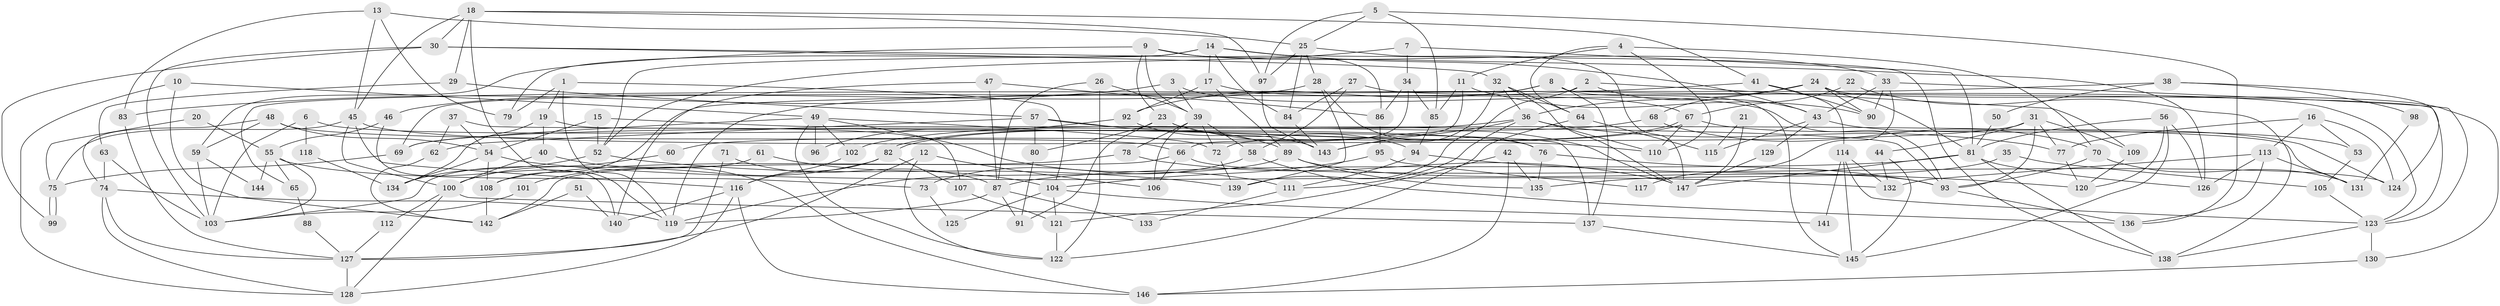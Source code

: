 // coarse degree distribution, {3: 0.1643835616438356, 4: 0.2465753424657534, 5: 0.2054794520547945, 6: 0.0684931506849315, 2: 0.1095890410958904, 7: 0.0547945205479452, 8: 0.0547945205479452, 13: 0.0136986301369863, 11: 0.0410958904109589, 14: 0.0136986301369863, 10: 0.0136986301369863, 9: 0.0136986301369863}
// Generated by graph-tools (version 1.1) at 2025/54/03/04/25 21:54:29]
// undirected, 147 vertices, 294 edges
graph export_dot {
graph [start="1"]
  node [color=gray90,style=filled];
  1;
  2;
  3;
  4;
  5;
  6;
  7;
  8;
  9;
  10;
  11;
  12;
  13;
  14;
  15;
  16;
  17;
  18;
  19;
  20;
  21;
  22;
  23;
  24;
  25;
  26;
  27;
  28;
  29;
  30;
  31;
  32;
  33;
  34;
  35;
  36;
  37;
  38;
  39;
  40;
  41;
  42;
  43;
  44;
  45;
  46;
  47;
  48;
  49;
  50;
  51;
  52;
  53;
  54;
  55;
  56;
  57;
  58;
  59;
  60;
  61;
  62;
  63;
  64;
  65;
  66;
  67;
  68;
  69;
  70;
  71;
  72;
  73;
  74;
  75;
  76;
  77;
  78;
  79;
  80;
  81;
  82;
  83;
  84;
  85;
  86;
  87;
  88;
  89;
  90;
  91;
  92;
  93;
  94;
  95;
  96;
  97;
  98;
  99;
  100;
  101;
  102;
  103;
  104;
  105;
  106;
  107;
  108;
  109;
  110;
  111;
  112;
  113;
  114;
  115;
  116;
  117;
  118;
  119;
  120;
  121;
  122;
  123;
  124;
  125;
  126;
  127;
  128;
  129;
  130;
  131;
  132;
  133;
  134;
  135;
  136;
  137;
  138;
  139;
  140;
  141;
  142;
  143;
  144;
  145;
  146;
  147;
  1 -- 79;
  1 -- 19;
  1 -- 104;
  1 -- 119;
  2 -- 43;
  2 -- 69;
  2 -- 109;
  2 -- 139;
  3 -- 93;
  3 -- 83;
  3 -- 39;
  4 -- 110;
  4 -- 64;
  4 -- 11;
  4 -- 70;
  5 -- 97;
  5 -- 25;
  5 -- 85;
  5 -- 136;
  6 -- 76;
  6 -- 103;
  6 -- 118;
  7 -- 52;
  7 -- 81;
  7 -- 34;
  8 -- 137;
  8 -- 92;
  8 -- 65;
  8 -- 123;
  8 -- 145;
  9 -- 39;
  9 -- 23;
  9 -- 33;
  9 -- 59;
  9 -- 86;
  10 -- 49;
  10 -- 142;
  10 -- 128;
  11 -- 85;
  11 -- 66;
  11 -- 90;
  12 -- 127;
  12 -- 106;
  12 -- 122;
  13 -- 45;
  13 -- 25;
  13 -- 79;
  13 -- 83;
  14 -- 52;
  14 -- 138;
  14 -- 17;
  14 -- 43;
  14 -- 79;
  14 -- 84;
  15 -- 93;
  15 -- 54;
  15 -- 52;
  16 -- 113;
  16 -- 124;
  16 -- 53;
  16 -- 77;
  17 -- 89;
  17 -- 67;
  17 -- 92;
  18 -- 119;
  18 -- 45;
  18 -- 29;
  18 -- 30;
  18 -- 41;
  18 -- 97;
  19 -- 107;
  19 -- 134;
  19 -- 40;
  20 -- 75;
  20 -- 55;
  21 -- 115;
  21 -- 147;
  22 -- 67;
  22 -- 138;
  23 -- 91;
  23 -- 94;
  23 -- 80;
  23 -- 147;
  24 -- 36;
  24 -- 90;
  24 -- 68;
  24 -- 81;
  24 -- 130;
  25 -- 84;
  25 -- 147;
  25 -- 28;
  25 -- 97;
  26 -- 122;
  26 -- 39;
  26 -- 87;
  27 -- 123;
  27 -- 84;
  27 -- 58;
  28 -- 139;
  28 -- 46;
  28 -- 76;
  29 -- 57;
  29 -- 63;
  30 -- 32;
  30 -- 99;
  30 -- 103;
  30 -- 126;
  31 -- 93;
  31 -- 77;
  31 -- 44;
  31 -- 60;
  31 -- 109;
  32 -- 36;
  32 -- 147;
  32 -- 64;
  32 -- 143;
  33 -- 90;
  33 -- 43;
  33 -- 117;
  33 -- 123;
  34 -- 72;
  34 -- 85;
  34 -- 86;
  35 -- 135;
  35 -- 105;
  36 -- 143;
  36 -- 77;
  36 -- 69;
  36 -- 110;
  36 -- 111;
  37 -- 54;
  37 -- 137;
  37 -- 62;
  38 -- 124;
  38 -- 119;
  38 -- 50;
  38 -- 98;
  39 -- 58;
  39 -- 72;
  39 -- 78;
  39 -- 106;
  40 -- 146;
  40 -- 100;
  41 -- 108;
  41 -- 90;
  41 -- 114;
  42 -- 135;
  42 -- 146;
  42 -- 121;
  43 -- 53;
  43 -- 115;
  43 -- 129;
  44 -- 145;
  44 -- 132;
  45 -- 100;
  45 -- 110;
  45 -- 75;
  45 -- 116;
  46 -- 140;
  46 -- 55;
  47 -- 86;
  47 -- 87;
  47 -- 140;
  48 -- 54;
  48 -- 74;
  48 -- 59;
  48 -- 66;
  49 -- 111;
  49 -- 69;
  49 -- 72;
  49 -- 96;
  49 -- 102;
  49 -- 122;
  50 -- 81;
  51 -- 140;
  51 -- 142;
  52 -- 139;
  52 -- 134;
  53 -- 105;
  54 -- 108;
  54 -- 132;
  54 -- 134;
  55 -- 103;
  55 -- 65;
  55 -- 73;
  55 -- 144;
  56 -- 81;
  56 -- 145;
  56 -- 120;
  56 -- 126;
  57 -- 89;
  57 -- 131;
  57 -- 62;
  57 -- 80;
  58 -- 136;
  58 -- 73;
  59 -- 103;
  59 -- 144;
  60 -- 100;
  61 -- 104;
  61 -- 103;
  62 -- 142;
  63 -- 103;
  63 -- 74;
  64 -- 122;
  64 -- 115;
  65 -- 88;
  66 -- 106;
  66 -- 124;
  66 -- 142;
  67 -- 82;
  67 -- 82;
  67 -- 110;
  67 -- 124;
  68 -- 102;
  68 -- 70;
  69 -- 75;
  70 -- 93;
  70 -- 131;
  71 -- 127;
  71 -- 87;
  72 -- 139;
  73 -- 125;
  74 -- 119;
  74 -- 127;
  74 -- 128;
  75 -- 99;
  75 -- 99;
  76 -- 93;
  76 -- 135;
  77 -- 120;
  78 -- 147;
  78 -- 108;
  80 -- 91;
  81 -- 126;
  81 -- 87;
  81 -- 138;
  81 -- 147;
  82 -- 116;
  82 -- 101;
  82 -- 107;
  83 -- 127;
  84 -- 143;
  85 -- 94;
  86 -- 95;
  87 -- 91;
  87 -- 119;
  87 -- 133;
  88 -- 127;
  89 -- 119;
  89 -- 93;
  89 -- 135;
  92 -- 143;
  92 -- 96;
  93 -- 136;
  94 -- 120;
  94 -- 111;
  95 -- 104;
  95 -- 117;
  97 -- 143;
  98 -- 131;
  100 -- 128;
  100 -- 112;
  100 -- 137;
  101 -- 103;
  102 -- 116;
  104 -- 121;
  104 -- 125;
  104 -- 141;
  105 -- 123;
  107 -- 121;
  108 -- 142;
  109 -- 120;
  111 -- 133;
  112 -- 127;
  113 -- 132;
  113 -- 126;
  113 -- 131;
  113 -- 136;
  114 -- 123;
  114 -- 132;
  114 -- 141;
  114 -- 145;
  116 -- 128;
  116 -- 140;
  116 -- 146;
  118 -- 134;
  121 -- 122;
  123 -- 130;
  123 -- 138;
  127 -- 128;
  129 -- 147;
  130 -- 146;
  137 -- 145;
}
